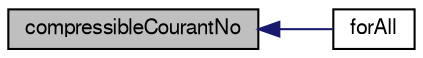 digraph "compressibleCourantNo"
{
  bgcolor="transparent";
  edge [fontname="FreeSans",fontsize="10",labelfontname="FreeSans",labelfontsize="10"];
  node [fontname="FreeSans",fontsize="10",shape=record];
  rankdir="LR";
  Node136410 [label="compressibleCourantNo",height=0.2,width=0.4,color="black", fillcolor="grey75", style="filled", fontcolor="black"];
  Node136410 -> Node136411 [dir="back",color="midnightblue",fontsize="10",style="solid",fontname="FreeSans"];
  Node136411 [label="forAll",height=0.2,width=0.4,color="black",URL="$a38492.html#a113d3f38e0fff965672b8ef676f33b4c"];
}

